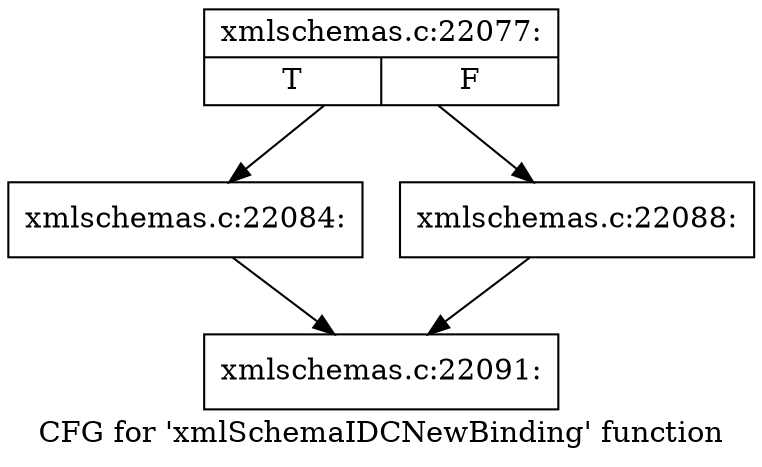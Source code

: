 digraph "CFG for 'xmlSchemaIDCNewBinding' function" {
	label="CFG for 'xmlSchemaIDCNewBinding' function";

	Node0x55d0268c3820 [shape=record,label="{xmlschemas.c:22077:|{<s0>T|<s1>F}}"];
	Node0x55d0268c3820 -> Node0x55d0268d5340;
	Node0x55d0268c3820 -> Node0x55d0268d5390;
	Node0x55d0268d5340 [shape=record,label="{xmlschemas.c:22084:}"];
	Node0x55d0268d5340 -> Node0x55d0268c3870;
	Node0x55d0268d5390 [shape=record,label="{xmlschemas.c:22088:}"];
	Node0x55d0268d5390 -> Node0x55d0268c3870;
	Node0x55d0268c3870 [shape=record,label="{xmlschemas.c:22091:}"];
}
